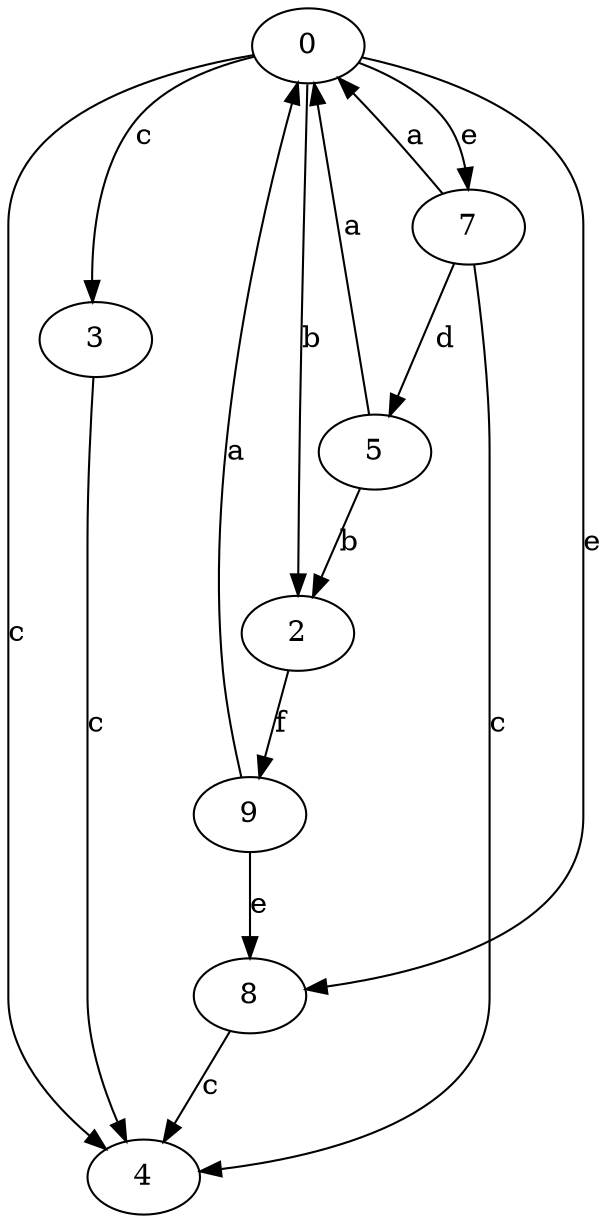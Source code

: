 strict digraph  {
0;
2;
3;
4;
5;
7;
8;
9;
0 -> 2  [label=b];
0 -> 3  [label=c];
0 -> 4  [label=c];
0 -> 7  [label=e];
0 -> 8  [label=e];
2 -> 9  [label=f];
3 -> 4  [label=c];
5 -> 0  [label=a];
5 -> 2  [label=b];
7 -> 0  [label=a];
7 -> 4  [label=c];
7 -> 5  [label=d];
8 -> 4  [label=c];
9 -> 0  [label=a];
9 -> 8  [label=e];
}
